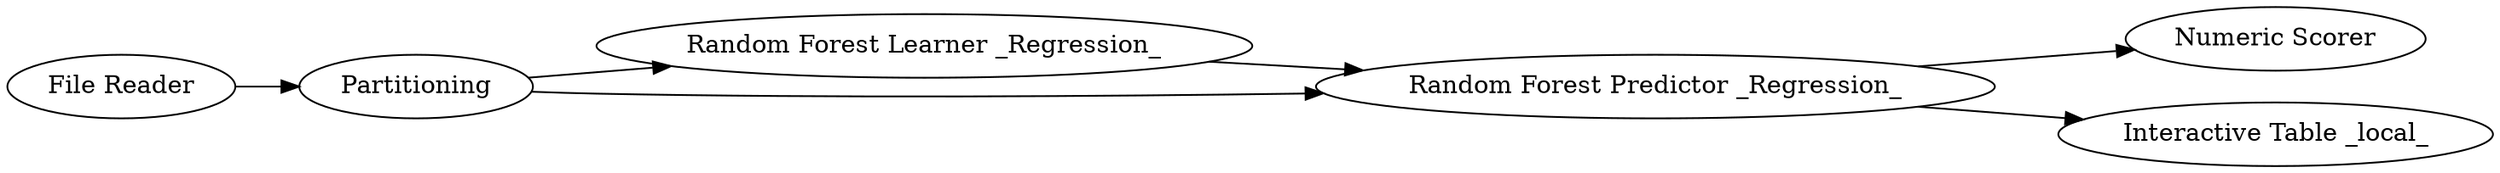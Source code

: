 digraph {
	"2337231522819971108_35" [label="Numeric Scorer"]
	"2337231522819971108_15" [label="Random Forest Learner _Regression_"]
	"2337231522819971108_16" [label="Random Forest Predictor _Regression_"]
	"2337231522819971108_2" [label=Partitioning]
	"2337231522819971108_9" [label="Interactive Table _local_"]
	"2337231522819971108_1" [label="File Reader"]
	"2337231522819971108_16" -> "2337231522819971108_9"
	"2337231522819971108_2" -> "2337231522819971108_15"
	"2337231522819971108_16" -> "2337231522819971108_35"
	"2337231522819971108_1" -> "2337231522819971108_2"
	"2337231522819971108_2" -> "2337231522819971108_16"
	"2337231522819971108_15" -> "2337231522819971108_16"
	rankdir=LR
}
